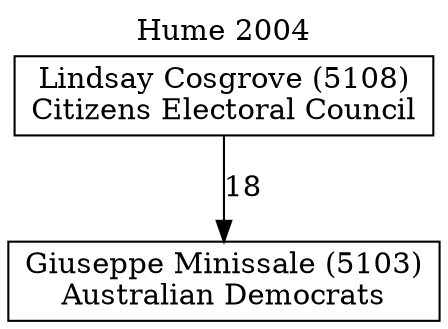 // House preference flow
digraph "Giuseppe Minissale (5103)_Hume_2004" {
	graph [label="Hume 2004" labelloc=t mclimit=10]
	node [shape=box]
	"Giuseppe Minissale (5103)" [label="Giuseppe Minissale (5103)
Australian Democrats"]
	"Lindsay Cosgrove (5108)" [label="Lindsay Cosgrove (5108)
Citizens Electoral Council"]
	"Lindsay Cosgrove (5108)" -> "Giuseppe Minissale (5103)" [label=18]
}
